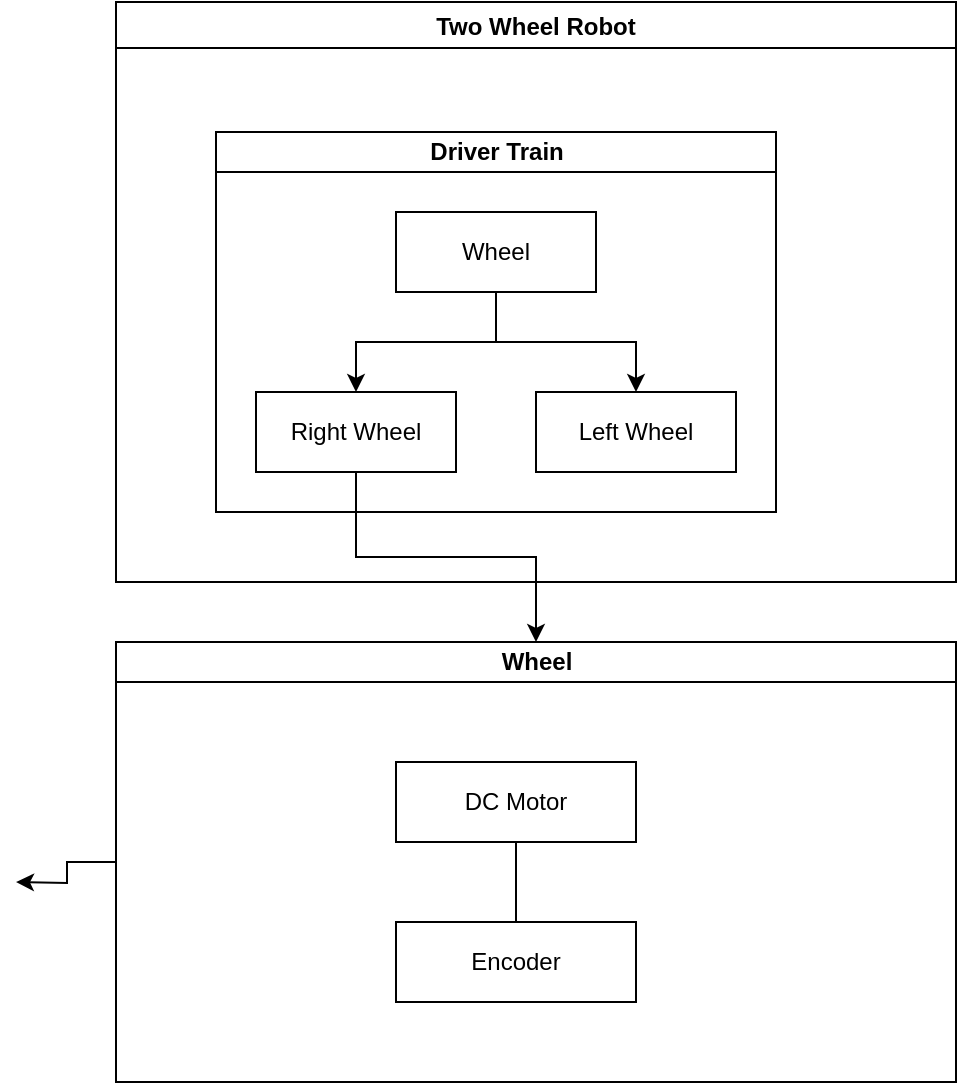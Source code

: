 <mxfile version="13.1.3">
    <diagram id="6hGFLwfOUW9BJ-s0fimq" name="Page-1">
        <mxGraphModel dx="501" dy="468" grid="1" gridSize="10" guides="1" tooltips="1" connect="1" arrows="1" fold="1" page="1" pageScale="1" pageWidth="827" pageHeight="1169" math="0" shadow="0">
            <root>
                <mxCell id="0"/>
                <mxCell id="1" parent="0"/>
                <mxCell id="2" value="Two Wheel Robot" style="swimlane;" vertex="1" parent="1">
                    <mxGeometry x="60" y="70" width="420" height="290" as="geometry"/>
                </mxCell>
                <mxCell id="3" value="Driver Train" style="swimlane;html=1;startSize=20;horizontal=1;childLayout=treeLayout;horizontalTree=0;resizable=0;containerType=tree;" vertex="1" parent="2">
                    <mxGeometry x="50" y="65" width="280" height="190" as="geometry"/>
                </mxCell>
                <mxCell id="4" value="Wheel" style="whiteSpace=wrap;html=1;" vertex="1" parent="3">
                    <mxGeometry x="90" y="40" width="100" height="40" as="geometry"/>
                </mxCell>
                <mxCell id="5" value="Right Wheel" style="whiteSpace=wrap;html=1;" vertex="1" parent="3">
                    <mxGeometry x="20" y="130" width="100" height="40" as="geometry"/>
                </mxCell>
                <mxCell id="6" value="" style="edgeStyle=elbowEdgeStyle;elbow=vertical;html=1;rounded=0;" edge="1" parent="3" source="4" target="5">
                    <mxGeometry relative="1" as="geometry"/>
                </mxCell>
                <mxCell id="7" value="Left Wheel" style="whiteSpace=wrap;html=1;" vertex="1" parent="3">
                    <mxGeometry x="160" y="130" width="100" height="40" as="geometry"/>
                </mxCell>
                <mxCell id="8" value="" style="edgeStyle=elbowEdgeStyle;elbow=vertical;html=1;rounded=0;" edge="1" parent="3" source="4" target="7">
                    <mxGeometry relative="1" as="geometry"/>
                </mxCell>
                <mxCell id="14" style="edgeStyle=orthogonalEdgeStyle;rounded=0;orthogonalLoop=1;jettySize=auto;html=1;exitX=0;exitY=0.5;exitDx=0;exitDy=0;" edge="1" parent="1" source="10">
                    <mxGeometry relative="1" as="geometry">
                        <mxPoint x="10" y="510" as="targetPoint"/>
                    </mxGeometry>
                </mxCell>
                <mxCell id="10" value="Wheel" style="swimlane;html=1;startSize=20;horizontal=1;containerType=tree;" vertex="1" parent="1">
                    <mxGeometry x="60" y="390" width="420" height="220" as="geometry"/>
                </mxCell>
                <mxCell id="11" value="" style="edgeStyle=elbowEdgeStyle;elbow=vertical;startArrow=none;endArrow=none;rounded=0;" edge="1" parent="10" source="12" target="13">
                    <mxGeometry relative="1" as="geometry"/>
                </mxCell>
                <mxCell id="12" value="DC Motor" style="whiteSpace=wrap;html=1;treeFolding=1;treeMoving=1;newEdgeStyle={&quot;edgeStyle&quot;:&quot;elbowEdgeStyle&quot;,&quot;startArrow&quot;:&quot;none&quot;,&quot;endArrow&quot;:&quot;none&quot;};" vertex="1" parent="10">
                    <mxGeometry x="140" y="60" width="120" height="40" as="geometry"/>
                </mxCell>
                <mxCell id="13" value="Encoder" style="whiteSpace=wrap;html=1;treeFolding=1;treeMoving=1;newEdgeStyle={&quot;edgeStyle&quot;:&quot;elbowEdgeStyle&quot;,&quot;startArrow&quot;:&quot;none&quot;,&quot;endArrow&quot;:&quot;none&quot;};" vertex="1" parent="10">
                    <mxGeometry x="140" y="140" width="120" height="40" as="geometry"/>
                </mxCell>
                <mxCell id="15" style="edgeStyle=orthogonalEdgeStyle;rounded=0;orthogonalLoop=1;jettySize=auto;html=1;exitX=0.5;exitY=1;exitDx=0;exitDy=0;entryX=0.5;entryY=0;entryDx=0;entryDy=0;" edge="1" parent="1" source="5" target="10">
                    <mxGeometry relative="1" as="geometry"/>
                </mxCell>
            </root>
        </mxGraphModel>
    </diagram>
</mxfile>